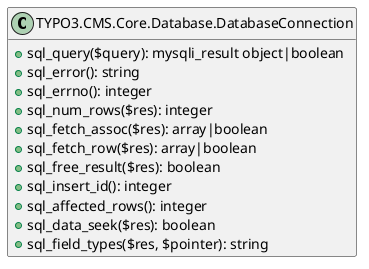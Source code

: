 @startuml
set namespaceSeparator none
hide empty members
hide empty methods

class TYPO3.CMS.Core.Database.DatabaseConnection {
	+sql_query($query): mysqli_result object|boolean
	+sql_error(): string
	+sql_errno(): integer
	+sql_num_rows($res): integer
	+sql_fetch_assoc($res): array|boolean
	+sql_fetch_row($res): array|boolean
	+sql_free_result($res): boolean
	+sql_insert_id(): integer
	+sql_affected_rows(): integer
	+sql_data_seek($res): boolean
	+sql_field_types($res, $pointer): string
}
@enduml

